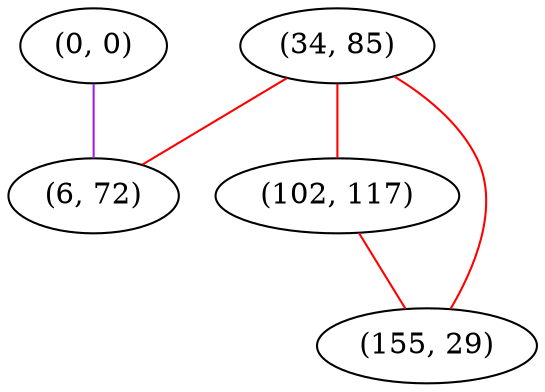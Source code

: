 graph "" {
"(34, 85)";
"(0, 0)";
"(6, 72)";
"(102, 117)";
"(155, 29)";
"(34, 85)" -- "(6, 72)"  [color=red, key=0, weight=1];
"(34, 85)" -- "(102, 117)"  [color=red, key=0, weight=1];
"(34, 85)" -- "(155, 29)"  [color=red, key=0, weight=1];
"(0, 0)" -- "(6, 72)"  [color=purple, key=0, weight=4];
"(102, 117)" -- "(155, 29)"  [color=red, key=0, weight=1];
}
